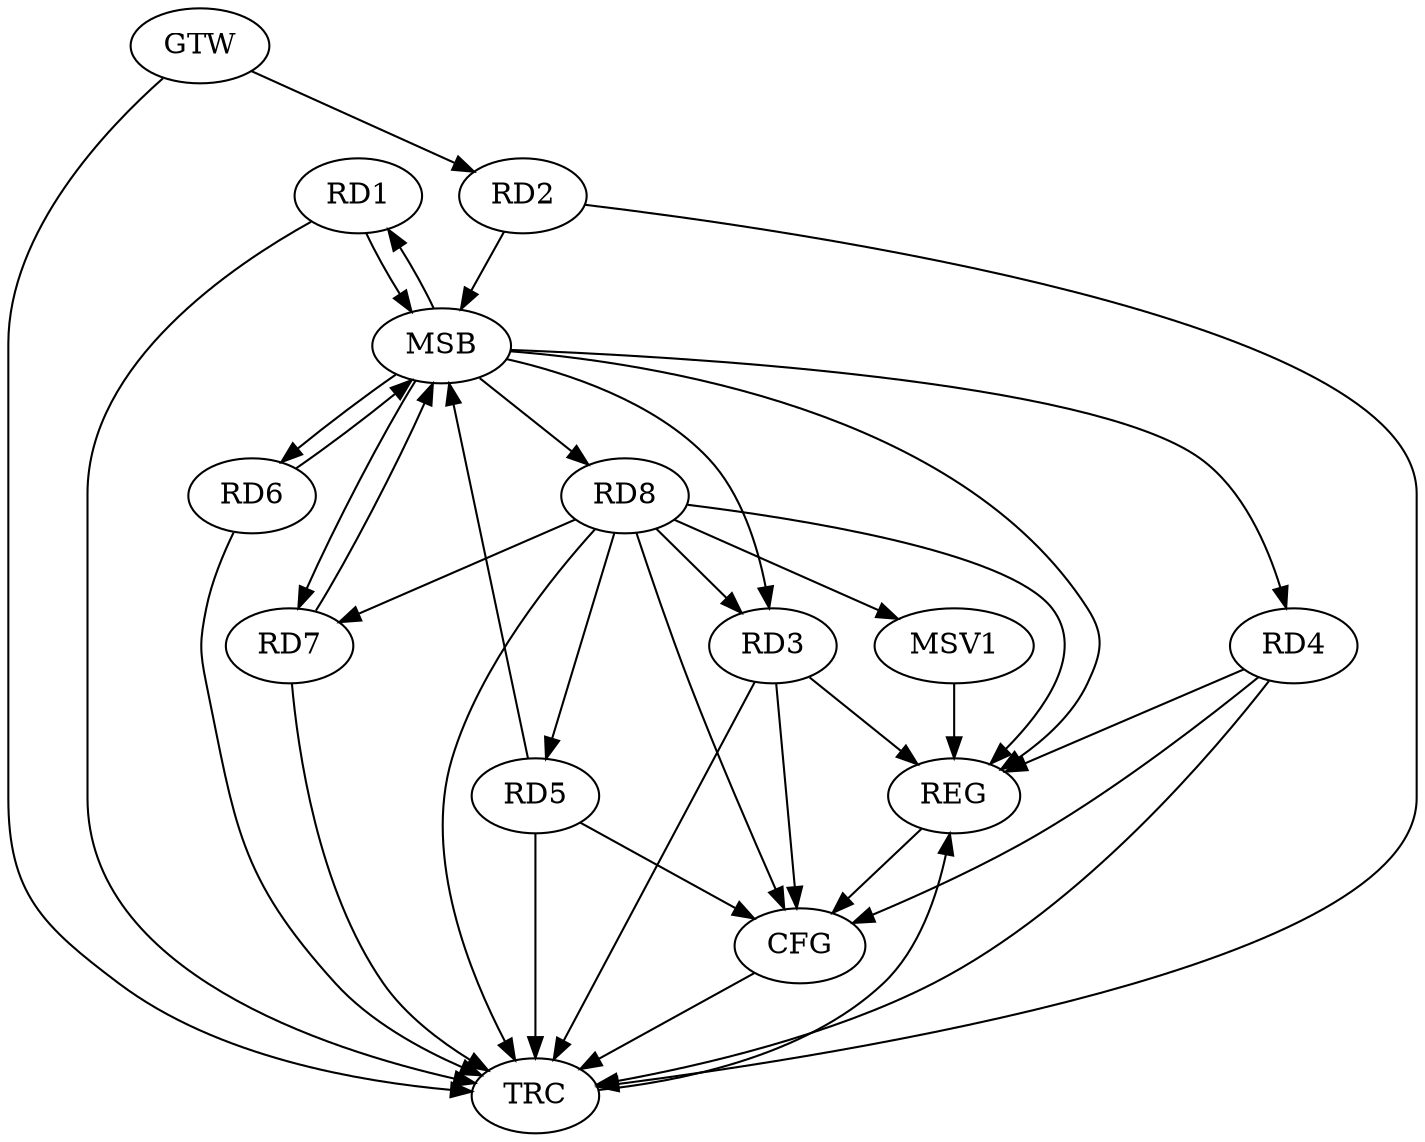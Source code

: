 strict digraph G {
  RD1 [ label="RD1" ];
  RD2 [ label="RD2" ];
  RD3 [ label="RD3" ];
  RD4 [ label="RD4" ];
  RD5 [ label="RD5" ];
  RD6 [ label="RD6" ];
  RD7 [ label="RD7" ];
  RD8 [ label="RD8" ];
  GTW [ label="GTW" ];
  REG [ label="REG" ];
  MSB [ label="MSB" ];
  CFG [ label="CFG" ];
  TRC [ label="TRC" ];
  MSV1 [ label="MSV1" ];
  RD8 -> RD3;
  RD8 -> RD5;
  RD8 -> RD7;
  GTW -> RD2;
  RD3 -> REG;
  RD4 -> REG;
  RD8 -> REG;
  RD1 -> MSB;
  MSB -> RD3;
  MSB -> RD7;
  MSB -> REG;
  RD2 -> MSB;
  RD5 -> MSB;
  MSB -> RD4;
  MSB -> RD6;
  MSB -> RD8;
  RD6 -> MSB;
  RD7 -> MSB;
  MSB -> RD1;
  RD8 -> CFG;
  RD3 -> CFG;
  RD5 -> CFG;
  RD4 -> CFG;
  REG -> CFG;
  RD1 -> TRC;
  RD2 -> TRC;
  RD3 -> TRC;
  RD4 -> TRC;
  RD5 -> TRC;
  RD6 -> TRC;
  RD7 -> TRC;
  RD8 -> TRC;
  GTW -> TRC;
  CFG -> TRC;
  TRC -> REG;
  RD8 -> MSV1;
  MSV1 -> REG;
}
